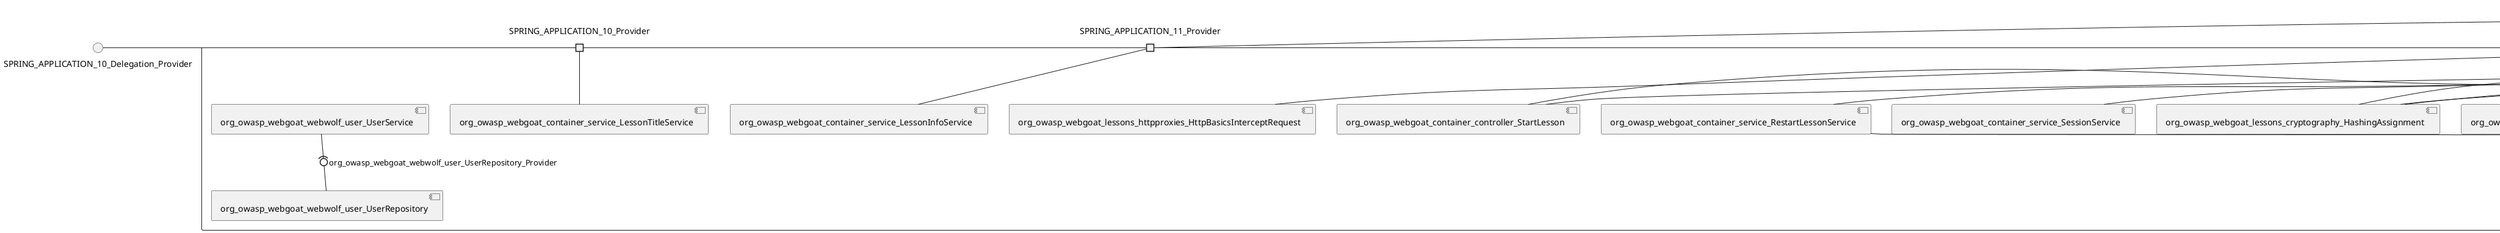 @startuml
skinparam fixCircleLabelOverlapping true
skinparam componentStyle uml2
() SPRING_APPLICATION_10_Delegation_Provider
() SPRING_APPLICATION_11_Delegation_Provider
() SPRING_APPLICATION_12_Delegation_Provider
() SPRING_APPLICATION_13_Delegation_Provider
() SPRING_APPLICATION_14_Delegation_Provider
() SPRING_APPLICATION_15_Delegation_Provider
() SPRING_APPLICATION_16_Delegation_Provider
() SPRING_APPLICATION_2_Delegation_Provider
() SPRING_APPLICATION_3_Delegation_Provider
() SPRING_APPLICATION_4_Delegation_Provider
() SPRING_APPLICATION_5_Delegation_Provider
() SPRING_APPLICATION_6_Delegation_Provider
() SPRING_APPLICATION_7_Delegation_Provider
() SPRING_APPLICATION_8_Delegation_Provider
() SPRING_APPLICATION_9_Delegation_Provider
() SPRING_APPLICATION_BypassRestrictions_FieldRestrictions_POST_Delegation_Provider
() SPRING_APPLICATION_BypassRestrictions_frontendValidation_POST_Delegation_Provider
() SPRING_APPLICATION_ChromeDevTools_dummy_POST_Delegation_Provider
() SPRING_APPLICATION_ChromeDevTools_network_POST_Delegation_Provider
() SPRING_APPLICATION_CrossSiteScriptingStored_stored_xss_POST_Delegation_Provider
() SPRING_APPLICATION_CrossSiteScriptingStored_stored_xss_follow_up_POST_Delegation_Provider
() SPRING_APPLICATION_CrossSiteScripting_attack1_POST_Delegation_Provider
() SPRING_APPLICATION_CrossSiteScripting_attack3_POST_Delegation_Provider
() SPRING_APPLICATION_CrossSiteScripting_attack4_POST_Delegation_Provider
() SPRING_APPLICATION_CrossSiteScripting_attack5a_GET_Delegation_Provider
() SPRING_APPLICATION_CrossSiteScripting_attack6a_POST_Delegation_Provider
() SPRING_APPLICATION_CrossSiteScripting_dom_follow_up_POST_Delegation_Provider
() SPRING_APPLICATION_CrossSiteScripting_phone_home_xss_POST_Delegation_Provider
() SPRING_APPLICATION_CrossSiteScripting_quiz_GET_POST_Delegation_Provider
() SPRING_APPLICATION_Delegation_Provider
() SPRING_APPLICATION_GET_10_Delegation_Provider
() SPRING_APPLICATION_GET_11_Delegation_Provider
() SPRING_APPLICATION_GET_2_Delegation_Provider
() SPRING_APPLICATION_GET_3_Delegation_Provider
() SPRING_APPLICATION_GET_4_Delegation_Provider
() SPRING_APPLICATION_GET_5_Delegation_Provider
() SPRING_APPLICATION_GET_6_Delegation_Provider
() SPRING_APPLICATION_GET_7_Delegation_Provider
() SPRING_APPLICATION_GET_8_Delegation_Provider
() SPRING_APPLICATION_GET_9_Delegation_Provider
() SPRING_APPLICATION_GET_Delegation_Provider
() SPRING_APPLICATION_HtmlTampering_task_POST_Delegation_Provider
() SPRING_APPLICATION_HttpBasics_attack1_POST_Delegation_Provider
() SPRING_APPLICATION_HttpBasics_attack2_POST_Delegation_Provider
() SPRING_APPLICATION_IDOR_diff_attributes_POST_Delegation_Provider
() SPRING_APPLICATION_IDOR_login_POST_Delegation_Provider
() SPRING_APPLICATION_IDOR_profile_alt_path_POST_Delegation_Provider
() SPRING_APPLICATION_InsecureDeserialization_task_POST_Delegation_Provider
() SPRING_APPLICATION_InsecureLogin_Delegation_Provider
() SPRING_APPLICATION_JWT_decode_POST_Delegation_Provider
() SPRING_APPLICATION_JWT_jku_Delegation_Provider
() SPRING_APPLICATION_JWT_kid_Delegation_Provider
() SPRING_APPLICATION_JWT_quiz_GET_POST_Delegation_Provider
() SPRING_APPLICATION_JWT_refresh_Delegation_Provider
() SPRING_APPLICATION_JWT_secret_POST_Delegation_Provider
() SPRING_APPLICATION_JWT_votings_Delegation_Provider
() SPRING_APPLICATION_LogSpoofing_log_bleeding_POST_Delegation_Provider
() SPRING_APPLICATION_LogSpoofing_log_spoofing_POST_Delegation_Provider
() SPRING_APPLICATION_POST_10_Delegation_Provider
() SPRING_APPLICATION_POST_11_Delegation_Provider
() SPRING_APPLICATION_POST_12_Delegation_Provider
() SPRING_APPLICATION_POST_13_Delegation_Provider
() SPRING_APPLICATION_POST_14_Delegation_Provider
() SPRING_APPLICATION_POST_15_Delegation_Provider
() SPRING_APPLICATION_POST_16_Delegation_Provider
() SPRING_APPLICATION_POST_17_Delegation_Provider
() SPRING_APPLICATION_POST_18_Delegation_Provider
() SPRING_APPLICATION_POST_2_Delegation_Provider
() SPRING_APPLICATION_POST_3_Delegation_Provider
() SPRING_APPLICATION_POST_4_Delegation_Provider
() SPRING_APPLICATION_POST_5_Delegation_Provider
() SPRING_APPLICATION_POST_6_Delegation_Provider
() SPRING_APPLICATION_POST_7_Delegation_Provider
() SPRING_APPLICATION_POST_8_Delegation_Provider
() SPRING_APPLICATION_POST_9_Delegation_Provider
() SPRING_APPLICATION_POST_Delegation_Provider
() SPRING_APPLICATION_PUT_Delegation_Provider
() SPRING_APPLICATION_PasswordReset_ForgotPassword_create_password_reset_link_POST_Delegation_Provider
() SPRING_APPLICATION_PasswordReset_SecurityQuestions_POST_Delegation_Provider
() SPRING_APPLICATION_PasswordReset_reset_Delegation_Provider
() SPRING_APPLICATION_PasswordReset_simple_mail_reset_POST_Delegation_Provider
() SPRING_APPLICATION_PathTraversal_profile_picture_GET_Delegation_Provider
() SPRING_APPLICATION_PathTraversal_profile_picture_fix_GET_Delegation_Provider
() SPRING_APPLICATION_PathTraversal_profile_upload_POST_Delegation_Provider
() SPRING_APPLICATION_PathTraversal_profile_upload_fix_POST_Delegation_Provider
() SPRING_APPLICATION_PathTraversal_profile_upload_remove_user_input_POST_Delegation_Provider
() SPRING_APPLICATION_PathTraversal_random_POST_Delegation_Provider
() SPRING_APPLICATION_PathTraversal_random_picture_GET_Delegation_Provider
() SPRING_APPLICATION_PathTraversal_zip_slip_Delegation_Provider
() SPRING_APPLICATION_SSRF_task1_POST_Delegation_Provider
() SPRING_APPLICATION_SSRF_task2_POST_Delegation_Provider
() SPRING_APPLICATION_SecurePasswords_assignment_POST_Delegation_Provider
() SPRING_APPLICATION_SqlInjectionAdvanced_attack6a_POST_Delegation_Provider
() SPRING_APPLICATION_SqlInjectionAdvanced_attack6b_POST_Delegation_Provider
() SPRING_APPLICATION_SqlInjectionAdvanced_challenge_Login_POST_Delegation_Provider
() SPRING_APPLICATION_SqlInjectionAdvanced_challenge_PUT_Delegation_Provider
() SPRING_APPLICATION_SqlInjectionAdvanced_quiz_GET_POST_Delegation_Provider
() SPRING_APPLICATION_SqlInjectionMitigations_attack10a_POST_Delegation_Provider
() SPRING_APPLICATION_SqlInjectionMitigations_attack10b_POST_Delegation_Provider
() SPRING_APPLICATION_SqlInjectionMitigations_attack12a_POST_Delegation_Provider
() SPRING_APPLICATION_SqlInjectionMitigations_servers_GET_Delegation_Provider
() SPRING_APPLICATION_SqlInjection_assignment5a_POST_Delegation_Provider
() SPRING_APPLICATION_SqlInjection_assignment5b_POST_Delegation_Provider
() SPRING_APPLICATION_SqlInjection_attack10_POST_Delegation_Provider
() SPRING_APPLICATION_SqlInjection_attack2_POST_Delegation_Provider
() SPRING_APPLICATION_SqlInjection_attack3_POST_Delegation_Provider
() SPRING_APPLICATION_SqlInjection_attack4_POST_Delegation_Provider
() SPRING_APPLICATION_SqlInjection_attack5_POST_Delegation_Provider
() SPRING_APPLICATION_SqlInjection_attack8_POST_Delegation_Provider
() SPRING_APPLICATION_SqlInjection_attack9_POST_Delegation_Provider
() SPRING_APPLICATION_SqlOnlyInputValidationOnKeywords_attack_POST_Delegation_Provider
() SPRING_APPLICATION_SqlOnlyInputValidation_attack_POST_Delegation_Provider
() SPRING_APPLICATION_VulnerableComponents_attack1_POST_Delegation_Provider
() SPRING_APPLICATION_WebWolf_GET_Delegation_Provider
() SPRING_APPLICATION_WebWolf_landing_Delegation_Provider
() SPRING_APPLICATION_WebWolf_mail_Delegation_Provider
() SPRING_APPLICATION_challenge_1_POST_Delegation_Provider
() SPRING_APPLICATION_challenge_5_POST_Delegation_Provider
() SPRING_APPLICATION_challenge_7_Delegation_Provider
() SPRING_APPLICATION_challenge_8_Delegation_Provider
() SPRING_APPLICATION_challenge_logo_Delegation_Provider
() SPRING_APPLICATION_cia_quiz_GET_POST_Delegation_Provider
() SPRING_APPLICATION_clientSideFiltering_attack1_POST_Delegation_Provider
() SPRING_APPLICATION_clientSideFiltering_challenge_store_coupons_GET_Delegation_Provider
() SPRING_APPLICATION_clientSideFiltering_getItForFree_POST_Delegation_Provider
() SPRING_APPLICATION_clientSideFiltering_salaries_GET_Delegation_Provider
() SPRING_APPLICATION_crypto_encoding_basic_auth_POST_Delegation_Provider
() SPRING_APPLICATION_crypto_encoding_xor_POST_Delegation_Provider
() SPRING_APPLICATION_crypto_hashing_POST_Delegation_Provider
() SPRING_APPLICATION_crypto_secure_defaults_POST_Delegation_Provider
() SPRING_APPLICATION_crypto_signing_verify_POST_Delegation_Provider
() SPRING_APPLICATION_csrf_feedback_message_POST_Delegation_Provider
() SPRING_APPLICATION_csrf_review_POST_Delegation_Provider
() SPRING_APPLICATION_files_GET_Delegation_Provider
() SPRING_APPLICATION_fileupload_POST_Delegation_Provider
() SPRING_APPLICATION_jwt_Delegation_Provider
() SPRING_APPLICATION_landing_Delegation_Provider
() SPRING_APPLICATION_lesson_template_Delegation_Provider
() SPRING_APPLICATION_login_oauth_mvc_GET_Delegation_Provider
() SPRING_APPLICATION_mail_DELETE_GET_POST_Delegation_Provider
() SPRING_APPLICATION_register_mvc_POST_Delegation_Provider
() SPRING_APPLICATION_registration_GET_Delegation_Provider
() SPRING_APPLICATION_requests_GET_Delegation_Provider
() SPRING_APPLICATION_scoreboard_data_GET_Delegation_Provider
() SPRING_APPLICATION_server_directory_GET_Delegation_Provider
() SPRING_APPLICATION_service_debug_labels_mvc_Delegation_Provider
() SPRING_APPLICATION_service_lessonoverview_mvc_Delegation_Provider
() SPRING_APPLICATION_xxe_comments_GET_Delegation_Provider
rectangle System {
[org_owasp_webgoat_container_HammerHead] [[webgoat-webgoat.repository#_LamJonx4Ee-vV9lWMe5GJQ]]
[org_owasp_webgoat_container_WebWolfRedirect] [[webgoat-webgoat.repository#_LamJonx4Ee-vV9lWMe5GJQ]]
[org_owasp_webgoat_container_controller_StartLesson] [[webgoat-webgoat.repository#_LamJonx4Ee-vV9lWMe5GJQ]]
[org_owasp_webgoat_container_controller_Welcome] [[webgoat-webgoat.repository#_LamJonx4Ee-vV9lWMe5GJQ]]
[org_owasp_webgoat_container_i18n_PluginMessages_Provider] [[webgoat-webgoat.repository#_LamJonx4Ee-vV9lWMe5GJQ]]
[org_owasp_webgoat_container_report_ReportCardController] [[webgoat-webgoat.repository#_LamJonx4Ee-vV9lWMe5GJQ]]
[org_owasp_webgoat_container_service_EnvironmentService] [[webgoat-webgoat.repository#_LamJonx4Ee-vV9lWMe5GJQ]]
[org_owasp_webgoat_container_service_HintService] [[webgoat-webgoat.repository#_LamJonx4Ee-vV9lWMe5GJQ]]
[org_owasp_webgoat_container_service_LabelDebugService] [[webgoat-webgoat.repository#_LamJonx4Ee-vV9lWMe5GJQ]]
[org_owasp_webgoat_container_service_LabelService] [[webgoat-webgoat.repository#_LamJonx4Ee-vV9lWMe5GJQ]]
[org_owasp_webgoat_container_service_LessonInfoService] [[webgoat-webgoat.repository#_LamJonx4Ee-vV9lWMe5GJQ]]
[org_owasp_webgoat_container_service_LessonMenuService] [[webgoat-webgoat.repository#_LamJonx4Ee-vV9lWMe5GJQ]]
[org_owasp_webgoat_container_service_LessonProgressService] [[webgoat-webgoat.repository#_LamJonx4Ee-vV9lWMe5GJQ]]
[org_owasp_webgoat_container_service_LessonTitleService] [[webgoat-webgoat.repository#_LamJonx4Ee-vV9lWMe5GJQ]]
[org_owasp_webgoat_container_service_RestartLessonService] [[webgoat-webgoat.repository#_LamJonx4Ee-vV9lWMe5GJQ]]
[org_owasp_webgoat_container_service_SessionService] [[webgoat-webgoat.repository#_LamJonx4Ee-vV9lWMe5GJQ]]
[org_owasp_webgoat_container_session_UserSessionData_Provider] [[webgoat-webgoat.repository#_LamJonx4Ee-vV9lWMe5GJQ]]
[org_owasp_webgoat_container_session_WebSession_Provider] [[webgoat-webgoat.repository#_LamJonx4Ee-vV9lWMe5GJQ]]
[org_owasp_webgoat_container_users_RegistrationController] [[webgoat-webgoat.repository#_LamJonx4Ee-vV9lWMe5GJQ]]
[org_owasp_webgoat_container_users_Scoreboard] [[webgoat-webgoat.repository#_LamJonx4Ee-vV9lWMe5GJQ]]
[org_owasp_webgoat_container_users_UserProgressRepository] [[webgoat-webgoat.repository#_LamJonx4Ee-vV9lWMe5GJQ]]
[org_owasp_webgoat_container_users_UserRepository] [[webgoat-webgoat.repository#_LamJonx4Ee-vV9lWMe5GJQ]]
[org_owasp_webgoat_container_users_UserService] [[webgoat-webgoat.repository#_LamJonx4Ee-vV9lWMe5GJQ]]
[org_owasp_webgoat_lessons_authbypass_VerifyAccount] [[webgoat-webgoat.repository#_LamJonx4Ee-vV9lWMe5GJQ]]
[org_owasp_webgoat_lessons_bypassrestrictions_BypassRestrictionsFieldRestrictions] [[webgoat-webgoat.repository#_LamJonx4Ee-vV9lWMe5GJQ]]
[org_owasp_webgoat_lessons_bypassrestrictions_BypassRestrictionsFrontendValidation] [[webgoat-webgoat.repository#_LamJonx4Ee-vV9lWMe5GJQ]]
[org_owasp_webgoat_lessons_challenges_FlagController] [[webgoat-webgoat.repository#_LamJonx4Ee-vV9lWMe5GJQ]]
[org_owasp_webgoat_lessons_challenges_challenge1_Assignment1] [[webgoat-webgoat.repository#_LamJonx4Ee-vV9lWMe5GJQ]]
[org_owasp_webgoat_lessons_challenges_challenge1_ImageServlet] [[webgoat-webgoat.repository#_LamJonx4Ee-vV9lWMe5GJQ]]
[org_owasp_webgoat_lessons_challenges_challenge5_Assignment5] [[webgoat-webgoat.repository#_LamJonx4Ee-vV9lWMe5GJQ]]
[org_owasp_webgoat_lessons_challenges_challenge7_Assignment7] [[webgoat-webgoat.repository#_LamJonx4Ee-vV9lWMe5GJQ]]
[org_owasp_webgoat_lessons_challenges_challenge8_Assignment8] [[webgoat-webgoat.repository#_LamJonx4Ee-vV9lWMe5GJQ]]
[org_owasp_webgoat_lessons_chromedevtools_NetworkDummy] [[webgoat-webgoat.repository#_LamJonx4Ee-vV9lWMe5GJQ]]
[org_owasp_webgoat_lessons_chromedevtools_NetworkLesson] [[webgoat-webgoat.repository#_LamJonx4Ee-vV9lWMe5GJQ]]
[org_owasp_webgoat_lessons_cia_CIAQuiz] [[webgoat-webgoat.repository#_LamJonx4Ee-vV9lWMe5GJQ]]
[org_owasp_webgoat_lessons_clientsidefiltering_ClientSideFilteringAssignment] [[webgoat-webgoat.repository#_LamJonx4Ee-vV9lWMe5GJQ]]
[org_owasp_webgoat_lessons_clientsidefiltering_ClientSideFilteringFreeAssignment] [[webgoat-webgoat.repository#_LamJonx4Ee-vV9lWMe5GJQ]]
[org_owasp_webgoat_lessons_clientsidefiltering_Salaries] [[webgoat-webgoat.repository#_LamJonx4Ee-vV9lWMe5GJQ]]
[org_owasp_webgoat_lessons_clientsidefiltering_ShopEndpoint] [[webgoat-webgoat.repository#_LamJonx4Ee-vV9lWMe5GJQ]]
[org_owasp_webgoat_lessons_cryptography_EncodingAssignment] [[webgoat-webgoat.repository#_LamJonx4Ee-vV9lWMe5GJQ]]
[org_owasp_webgoat_lessons_cryptography_HashingAssignment] [[webgoat-webgoat.repository#_LamJonx4Ee-vV9lWMe5GJQ]]
[org_owasp_webgoat_lessons_cryptography_SecureDefaultsAssignment] [[webgoat-webgoat.repository#_LamJonx4Ee-vV9lWMe5GJQ]]
[org_owasp_webgoat_lessons_cryptography_SigningAssignment] [[webgoat-webgoat.repository#_LamJonx4Ee-vV9lWMe5GJQ]]
[org_owasp_webgoat_lessons_cryptography_XOREncodingAssignment] [[webgoat-webgoat.repository#_LamJonx4Ee-vV9lWMe5GJQ]]
[org_owasp_webgoat_lessons_csrf_CSRFConfirmFlag1] [[webgoat-webgoat.repository#_LamJonx4Ee-vV9lWMe5GJQ]]
[org_owasp_webgoat_lessons_csrf_CSRFFeedback] [[webgoat-webgoat.repository#_LamJonx4Ee-vV9lWMe5GJQ]]
[org_owasp_webgoat_lessons_csrf_CSRFGetFlag] [[webgoat-webgoat.repository#_LamJonx4Ee-vV9lWMe5GJQ]]
[org_owasp_webgoat_lessons_csrf_CSRFLogin] [[webgoat-webgoat.repository#_LamJonx4Ee-vV9lWMe5GJQ]]
[org_owasp_webgoat_lessons_csrf_ForgedReviews] [[webgoat-webgoat.repository#_LamJonx4Ee-vV9lWMe5GJQ]]
[org_owasp_webgoat_lessons_csrf_ObjectMapper_Provider] [[webgoat-webgoat.repository#_LamJonx4Ee-vV9lWMe5GJQ]]
[org_owasp_webgoat_lessons_deserialization_InsecureDeserializationTask] [[webgoat-webgoat.repository#_LamJonx4Ee-vV9lWMe5GJQ]]
[org_owasp_webgoat_lessons_hijacksession_HijackSessionAssignment] [[webgoat-webgoat.repository#_LamJonx4Ee-vV9lWMe5GJQ]]
[org_owasp_webgoat_lessons_hijacksession_cas_HijackSessionAuthenticationProvider] [[webgoat-webgoat.repository#_LamJonx4Ee-vV9lWMe5GJQ]]
[org_owasp_webgoat_lessons_htmltampering_HtmlTamperingTask] [[webgoat-webgoat.repository#_LamJonx4Ee-vV9lWMe5GJQ]]
[org_owasp_webgoat_lessons_httpbasics_HttpBasicsLesson] [[webgoat-webgoat.repository#_LamJonx4Ee-vV9lWMe5GJQ]]
[org_owasp_webgoat_lessons_httpbasics_HttpBasicsQuiz] [[webgoat-webgoat.repository#_LamJonx4Ee-vV9lWMe5GJQ]]
[org_owasp_webgoat_lessons_httpproxies_HttpBasicsInterceptRequest] [[webgoat-webgoat.repository#_LamJonx4Ee-vV9lWMe5GJQ]]
[org_owasp_webgoat_lessons_idor_IDORDiffAttributes] [[webgoat-webgoat.repository#_LamJonx4Ee-vV9lWMe5GJQ]]
[org_owasp_webgoat_lessons_idor_IDOREditOtherProfile] [[webgoat-webgoat.repository#_LamJonx4Ee-vV9lWMe5GJQ]]
[org_owasp_webgoat_lessons_idor_IDORLogin] [[webgoat-webgoat.repository#_LamJonx4Ee-vV9lWMe5GJQ]]
[org_owasp_webgoat_lessons_idor_IDORViewOtherProfile] [[webgoat-webgoat.repository#_LamJonx4Ee-vV9lWMe5GJQ]]
[org_owasp_webgoat_lessons_idor_IDORViewOwnProfile] [[webgoat-webgoat.repository#_LamJonx4Ee-vV9lWMe5GJQ]]
[org_owasp_webgoat_lessons_idor_IDORViewOwnProfileAltUrl] [[webgoat-webgoat.repository#_LamJonx4Ee-vV9lWMe5GJQ]]
[org_owasp_webgoat_lessons_insecurelogin_InsecureLoginTask] [[webgoat-webgoat.repository#_LamJonx4Ee-vV9lWMe5GJQ]]
[org_owasp_webgoat_lessons_jwt_JWTDecodeEndpoint] [[webgoat-webgoat.repository#_LamJonx4Ee-vV9lWMe5GJQ]]
[org_owasp_webgoat_lessons_jwt_JWTQuiz] [[webgoat-webgoat.repository#_LamJonx4Ee-vV9lWMe5GJQ]]
[org_owasp_webgoat_lessons_jwt_JWTRefreshEndpoint] [[webgoat-webgoat.repository#_LamJonx4Ee-vV9lWMe5GJQ]]
[org_owasp_webgoat_lessons_jwt_JWTSecretKeyEndpoint] [[webgoat-webgoat.repository#_LamJonx4Ee-vV9lWMe5GJQ]]
[org_owasp_webgoat_lessons_jwt_JWTVotesEndpoint] [[webgoat-webgoat.repository#_LamJonx4Ee-vV9lWMe5GJQ]]
[org_owasp_webgoat_lessons_jwt_claimmisuse_JWTHeaderJKUEndpoint] [[webgoat-webgoat.repository#_LamJonx4Ee-vV9lWMe5GJQ]]
[org_owasp_webgoat_lessons_jwt_claimmisuse_JWTHeaderKIDEndpoint] [[webgoat-webgoat.repository#_LamJonx4Ee-vV9lWMe5GJQ]]
[org_owasp_webgoat_lessons_lessontemplate_SampleAttack] [[webgoat-webgoat.repository#_LamJonx4Ee-vV9lWMe5GJQ]]
[org_owasp_webgoat_lessons_logging_LogBleedingTask] [[webgoat-webgoat.repository#_LamJonx4Ee-vV9lWMe5GJQ]]
[org_owasp_webgoat_lessons_logging_LogSpoofingTask] [[webgoat-webgoat.repository#_LamJonx4Ee-vV9lWMe5GJQ]]
[org_owasp_webgoat_lessons_missingac_MissingFunctionACHiddenMenus] [[webgoat-webgoat.repository#_LamJonx4Ee-vV9lWMe5GJQ]]
[org_owasp_webgoat_lessons_missingac_MissingFunctionACUsers] [[webgoat-webgoat.repository#_LamJonx4Ee-vV9lWMe5GJQ]]
[org_owasp_webgoat_lessons_missingac_MissingFunctionACYourHash] [[webgoat-webgoat.repository#_LamJonx4Ee-vV9lWMe5GJQ]]
[org_owasp_webgoat_lessons_missingac_MissingFunctionACYourHashAdmin] [[webgoat-webgoat.repository#_LamJonx4Ee-vV9lWMe5GJQ]]
[org_owasp_webgoat_lessons_passwordreset_QuestionsAssignment] [[webgoat-webgoat.repository#_LamJonx4Ee-vV9lWMe5GJQ]]
[org_owasp_webgoat_lessons_passwordreset_ResetLinkAssignment] [[webgoat-webgoat.repository#_LamJonx4Ee-vV9lWMe5GJQ]]
[org_owasp_webgoat_lessons_passwordreset_ResetLinkAssignmentForgotPassword] [[webgoat-webgoat.repository#_LamJonx4Ee-vV9lWMe5GJQ]]
[org_owasp_webgoat_lessons_passwordreset_SecurityQuestionAssignment] [[webgoat-webgoat.repository#_LamJonx4Ee-vV9lWMe5GJQ]]
[org_owasp_webgoat_lessons_passwordreset_SimpleMailAssignment] [[webgoat-webgoat.repository#_LamJonx4Ee-vV9lWMe5GJQ]]
[org_owasp_webgoat_lessons_passwordreset_TriedQuestions] [[webgoat-webgoat.repository#_LamJonx4Ee-vV9lWMe5GJQ]]
[org_owasp_webgoat_lessons_pathtraversal_ProfileUpload] [[webgoat-webgoat.repository#_LamJonx4Ee-vV9lWMe5GJQ]]
[org_owasp_webgoat_lessons_pathtraversal_ProfileUploadFix] [[webgoat-webgoat.repository#_LamJonx4Ee-vV9lWMe5GJQ]]
[org_owasp_webgoat_lessons_pathtraversal_ProfileUploadRemoveUserInput] [[webgoat-webgoat.repository#_LamJonx4Ee-vV9lWMe5GJQ]]
[org_owasp_webgoat_lessons_pathtraversal_ProfileUploadRetrieval] [[webgoat-webgoat.repository#_LamJonx4Ee-vV9lWMe5GJQ]]
[org_owasp_webgoat_lessons_pathtraversal_ProfileZipSlip] [[webgoat-webgoat.repository#_LamJonx4Ee-vV9lWMe5GJQ]]
[org_owasp_webgoat_lessons_securepasswords_SecurePasswordsAssignment] [[webgoat-webgoat.repository#_LamJonx4Ee-vV9lWMe5GJQ]]
[org_owasp_webgoat_lessons_spoofcookie_SpoofCookieAssignment] [[webgoat-webgoat.repository#_LamJonx4Ee-vV9lWMe5GJQ]]
[org_owasp_webgoat_lessons_sqlinjection_advanced_SqlInjectionChallenge] [[webgoat-webgoat.repository#_LamJonx4Ee-vV9lWMe5GJQ]]
[org_owasp_webgoat_lessons_sqlinjection_advanced_SqlInjectionChallengeLogin] [[webgoat-webgoat.repository#_LamJonx4Ee-vV9lWMe5GJQ]]
[org_owasp_webgoat_lessons_sqlinjection_advanced_SqlInjectionLesson6a] [[webgoat-webgoat.repository#_LamJonx4Ee-vV9lWMe5GJQ]]
[org_owasp_webgoat_lessons_sqlinjection_advanced_SqlInjectionLesson6b] [[webgoat-webgoat.repository#_LamJonx4Ee-vV9lWMe5GJQ]]
[org_owasp_webgoat_lessons_sqlinjection_advanced_SqlInjectionQuiz] [[webgoat-webgoat.repository#_LamJonx4Ee-vV9lWMe5GJQ]]
[org_owasp_webgoat_lessons_sqlinjection_introduction_SqlInjectionLesson10] [[webgoat-webgoat.repository#_LamJonx4Ee-vV9lWMe5GJQ]]
[org_owasp_webgoat_lessons_sqlinjection_introduction_SqlInjectionLesson2] [[webgoat-webgoat.repository#_LamJonx4Ee-vV9lWMe5GJQ]]
[org_owasp_webgoat_lessons_sqlinjection_introduction_SqlInjectionLesson3] [[webgoat-webgoat.repository#_LamJonx4Ee-vV9lWMe5GJQ]]
[org_owasp_webgoat_lessons_sqlinjection_introduction_SqlInjectionLesson4] [[webgoat-webgoat.repository#_LamJonx4Ee-vV9lWMe5GJQ]]
[org_owasp_webgoat_lessons_sqlinjection_introduction_SqlInjectionLesson5] [[webgoat-webgoat.repository#_LamJonx4Ee-vV9lWMe5GJQ]]
[org_owasp_webgoat_lessons_sqlinjection_introduction_SqlInjectionLesson5a] [[webgoat-webgoat.repository#_LamJonx4Ee-vV9lWMe5GJQ]]
[org_owasp_webgoat_lessons_sqlinjection_introduction_SqlInjectionLesson5b] [[webgoat-webgoat.repository#_LamJonx4Ee-vV9lWMe5GJQ]]
[org_owasp_webgoat_lessons_sqlinjection_introduction_SqlInjectionLesson8] [[webgoat-webgoat.repository#_LamJonx4Ee-vV9lWMe5GJQ]]
[org_owasp_webgoat_lessons_sqlinjection_introduction_SqlInjectionLesson9] [[webgoat-webgoat.repository#_LamJonx4Ee-vV9lWMe5GJQ]]
[org_owasp_webgoat_lessons_sqlinjection_mitigation_Servers] [[webgoat-webgoat.repository#_LamJonx4Ee-vV9lWMe5GJQ]]
[org_owasp_webgoat_lessons_sqlinjection_mitigation_SqlInjectionLesson10a] [[webgoat-webgoat.repository#_LamJonx4Ee-vV9lWMe5GJQ]]
[org_owasp_webgoat_lessons_sqlinjection_mitigation_SqlInjectionLesson10b] [[webgoat-webgoat.repository#_LamJonx4Ee-vV9lWMe5GJQ]]
[org_owasp_webgoat_lessons_sqlinjection_mitigation_SqlInjectionLesson13] [[webgoat-webgoat.repository#_LamJonx4Ee-vV9lWMe5GJQ]]
[org_owasp_webgoat_lessons_sqlinjection_mitigation_SqlOnlyInputValidation] [[webgoat-webgoat.repository#_LamJonx4Ee-vV9lWMe5GJQ]]
[org_owasp_webgoat_lessons_sqlinjection_mitigation_SqlOnlyInputValidationOnKeywords] [[webgoat-webgoat.repository#_LamJonx4Ee-vV9lWMe5GJQ]]
[org_owasp_webgoat_lessons_ssrf_SSRFTask1] [[webgoat-webgoat.repository#_LamJonx4Ee-vV9lWMe5GJQ]]
[org_owasp_webgoat_lessons_ssrf_SSRFTask2] [[webgoat-webgoat.repository#_LamJonx4Ee-vV9lWMe5GJQ]]
[org_owasp_webgoat_lessons_vulnerablecomponents_VulnerableComponentsLesson] [[webgoat-webgoat.repository#_LamJonx4Ee-vV9lWMe5GJQ]]
[org_owasp_webgoat_lessons_webwolfintroduction_LandingAssignment] [[webgoat-webgoat.repository#_LamJonx4Ee-vV9lWMe5GJQ]]
[org_owasp_webgoat_lessons_webwolfintroduction_MailAssignment] [[webgoat-webgoat.repository#_LamJonx4Ee-vV9lWMe5GJQ]]
[org_owasp_webgoat_lessons_xss_CrossSiteScriptingLesson1] [[webgoat-webgoat.repository#_LamJonx4Ee-vV9lWMe5GJQ]]
[org_owasp_webgoat_lessons_xss_CrossSiteScriptingLesson3] [[webgoat-webgoat.repository#_LamJonx4Ee-vV9lWMe5GJQ]]
[org_owasp_webgoat_lessons_xss_CrossSiteScriptingLesson4] [[webgoat-webgoat.repository#_LamJonx4Ee-vV9lWMe5GJQ]]
[org_owasp_webgoat_lessons_xss_CrossSiteScriptingLesson5a] [[webgoat-webgoat.repository#_LamJonx4Ee-vV9lWMe5GJQ]]
[org_owasp_webgoat_lessons_xss_CrossSiteScriptingLesson6a] [[webgoat-webgoat.repository#_LamJonx4Ee-vV9lWMe5GJQ]]
[org_owasp_webgoat_lessons_xss_CrossSiteScriptingQuiz] [[webgoat-webgoat.repository#_LamJonx4Ee-vV9lWMe5GJQ]]
[org_owasp_webgoat_lessons_xss_DOMCrossSiteScripting] [[webgoat-webgoat.repository#_LamJonx4Ee-vV9lWMe5GJQ]]
[org_owasp_webgoat_lessons_xss_DOMCrossSiteScriptingVerifier] [[webgoat-webgoat.repository#_LamJonx4Ee-vV9lWMe5GJQ]]
[org_owasp_webgoat_lessons_xss_stored_StoredCrossSiteScriptingVerifier] [[webgoat-webgoat.repository#_LamJonx4Ee-vV9lWMe5GJQ]]
[org_owasp_webgoat_lessons_xss_stored_StoredXssComments] [[webgoat-webgoat.repository#_LamJonx4Ee-vV9lWMe5GJQ]]
[org_owasp_webgoat_lessons_xxe_BlindSendFileAssignment] [[webgoat-webgoat.repository#_LamJonx4Ee-vV9lWMe5GJQ]]
[org_owasp_webgoat_lessons_xxe_CommentsCache] [[webgoat-webgoat.repository#_LamJonx4Ee-vV9lWMe5GJQ]]
[org_owasp_webgoat_lessons_xxe_CommentsEndpoint] [[webgoat-webgoat.repository#_LamJonx4Ee-vV9lWMe5GJQ]]
[org_owasp_webgoat_lessons_xxe_ContentTypeAssignment] [[webgoat-webgoat.repository#_LamJonx4Ee-vV9lWMe5GJQ]]
[org_owasp_webgoat_lessons_xxe_SimpleXXE] [[webgoat-webgoat.repository#_LamJonx4Ee-vV9lWMe5GJQ]]
[org_owasp_webgoat_webwolf_FileServer] [[webgoat-webgoat.repository#_LamJonx4Ee-vV9lWMe5GJQ]]
[org_owasp_webgoat_webwolf_jwt_JWTController] [[webgoat-webgoat.repository#_LamJonx4Ee-vV9lWMe5GJQ]]
[org_owasp_webgoat_webwolf_mailbox_MailboxController] [[webgoat-webgoat.repository#_LamJonx4Ee-vV9lWMe5GJQ]]
[org_owasp_webgoat_webwolf_mailbox_MailboxRepository] [[webgoat-webgoat.repository#_LamJonx4Ee-vV9lWMe5GJQ]]
[org_owasp_webgoat_webwolf_requests_LandingPage] [[webgoat-webgoat.repository#_LamJonx4Ee-vV9lWMe5GJQ]]
[org_owasp_webgoat_webwolf_requests_Requests] [[webgoat-webgoat.repository#_LamJonx4Ee-vV9lWMe5GJQ]]
[org_owasp_webgoat_webwolf_user_UserRepository] [[webgoat-webgoat.repository#_LamJonx4Ee-vV9lWMe5GJQ]]
[org_owasp_webgoat_webwolf_user_UserService] [[webgoat-webgoat.repository#_LamJonx4Ee-vV9lWMe5GJQ]]
port SPRING_APPLICATION_10_Provider
SPRING_APPLICATION_10_Delegation_Provider - SPRING_APPLICATION_10_Provider
SPRING_APPLICATION_10_Provider - [org_owasp_webgoat_container_service_LessonTitleService]
port SPRING_APPLICATION_11_Provider
SPRING_APPLICATION_11_Delegation_Provider - SPRING_APPLICATION_11_Provider
SPRING_APPLICATION_11_Provider - [org_owasp_webgoat_container_service_LessonInfoService]
port SPRING_APPLICATION_12_Provider
SPRING_APPLICATION_12_Delegation_Provider - SPRING_APPLICATION_12_Provider
SPRING_APPLICATION_12_Provider - [org_owasp_webgoat_container_controller_StartLesson]
port SPRING_APPLICATION_13_Provider
SPRING_APPLICATION_13_Delegation_Provider - SPRING_APPLICATION_13_Provider
SPRING_APPLICATION_13_Provider - [org_owasp_webgoat_lessons_httpproxies_HttpBasicsInterceptRequest]
port SPRING_APPLICATION_14_Provider
SPRING_APPLICATION_14_Delegation_Provider - SPRING_APPLICATION_14_Provider
SPRING_APPLICATION_14_Provider - [org_owasp_webgoat_webwolf_FileServer]
port SPRING_APPLICATION_15_Provider
SPRING_APPLICATION_15_Delegation_Provider - SPRING_APPLICATION_15_Provider
SPRING_APPLICATION_15_Provider - [org_owasp_webgoat_lessons_cryptography_HashingAssignment]
port SPRING_APPLICATION_16_Provider
SPRING_APPLICATION_16_Delegation_Provider - SPRING_APPLICATION_16_Provider
SPRING_APPLICATION_16_Provider - [org_owasp_webgoat_container_service_RestartLessonService]
port SPRING_APPLICATION_2_Provider
SPRING_APPLICATION_2_Delegation_Provider - SPRING_APPLICATION_2_Provider
SPRING_APPLICATION_2_Provider - [org_owasp_webgoat_container_controller_StartLesson]
port SPRING_APPLICATION_3_Provider
SPRING_APPLICATION_3_Delegation_Provider - SPRING_APPLICATION_3_Provider
SPRING_APPLICATION_3_Provider - [org_owasp_webgoat_container_service_SessionService]
port SPRING_APPLICATION_4_Provider
SPRING_APPLICATION_4_Delegation_Provider - SPRING_APPLICATION_4_Provider
SPRING_APPLICATION_4_Provider - [org_owasp_webgoat_lessons_cryptography_HashingAssignment]
port SPRING_APPLICATION_5_Provider
SPRING_APPLICATION_5_Delegation_Provider - SPRING_APPLICATION_5_Provider
SPRING_APPLICATION_5_Provider - [org_owasp_webgoat_lessons_jwt_JWTSecretKeyEndpoint]
port SPRING_APPLICATION_6_Provider
SPRING_APPLICATION_6_Delegation_Provider - SPRING_APPLICATION_6_Provider
SPRING_APPLICATION_6_Provider - [org_owasp_webgoat_lessons_cryptography_SigningAssignment]
port SPRING_APPLICATION_7_Provider
SPRING_APPLICATION_7_Delegation_Provider - SPRING_APPLICATION_7_Provider
SPRING_APPLICATION_7_Provider - [org_owasp_webgoat_lessons_xxe_SimpleXXE]
port SPRING_APPLICATION_8_Provider
SPRING_APPLICATION_8_Delegation_Provider - SPRING_APPLICATION_8_Provider
SPRING_APPLICATION_8_Provider - [org_owasp_webgoat_container_service_LabelDebugService]
port SPRING_APPLICATION_9_Provider
SPRING_APPLICATION_9_Delegation_Provider - SPRING_APPLICATION_9_Provider
SPRING_APPLICATION_9_Provider - [org_owasp_webgoat_container_service_LessonMenuService]
port SPRING_APPLICATION_BypassRestrictions_FieldRestrictions_POST_Provider
SPRING_APPLICATION_BypassRestrictions_FieldRestrictions_POST_Delegation_Provider - SPRING_APPLICATION_BypassRestrictions_FieldRestrictions_POST_Provider
SPRING_APPLICATION_BypassRestrictions_FieldRestrictions_POST_Provider - [org_owasp_webgoat_lessons_bypassrestrictions_BypassRestrictionsFieldRestrictions]
port SPRING_APPLICATION_BypassRestrictions_frontendValidation_POST_Provider
SPRING_APPLICATION_BypassRestrictions_frontendValidation_POST_Delegation_Provider - SPRING_APPLICATION_BypassRestrictions_frontendValidation_POST_Provider
SPRING_APPLICATION_BypassRestrictions_frontendValidation_POST_Provider - [org_owasp_webgoat_lessons_bypassrestrictions_BypassRestrictionsFrontendValidation]
port SPRING_APPLICATION_ChromeDevTools_dummy_POST_Provider
SPRING_APPLICATION_ChromeDevTools_dummy_POST_Delegation_Provider - SPRING_APPLICATION_ChromeDevTools_dummy_POST_Provider
SPRING_APPLICATION_ChromeDevTools_dummy_POST_Provider - [org_owasp_webgoat_lessons_chromedevtools_NetworkDummy]
port SPRING_APPLICATION_ChromeDevTools_network_POST_Provider
SPRING_APPLICATION_ChromeDevTools_network_POST_Delegation_Provider - SPRING_APPLICATION_ChromeDevTools_network_POST_Provider
SPRING_APPLICATION_ChromeDevTools_network_POST_Provider - [org_owasp_webgoat_lessons_chromedevtools_NetworkLesson]
port SPRING_APPLICATION_CrossSiteScriptingStored_stored_xss_POST_Provider
SPRING_APPLICATION_CrossSiteScriptingStored_stored_xss_POST_Delegation_Provider - SPRING_APPLICATION_CrossSiteScriptingStored_stored_xss_POST_Provider
SPRING_APPLICATION_CrossSiteScriptingStored_stored_xss_POST_Provider - [org_owasp_webgoat_lessons_xss_stored_StoredXssComments]
port SPRING_APPLICATION_CrossSiteScriptingStored_stored_xss_follow_up_POST_Provider
SPRING_APPLICATION_CrossSiteScriptingStored_stored_xss_follow_up_POST_Delegation_Provider - SPRING_APPLICATION_CrossSiteScriptingStored_stored_xss_follow_up_POST_Provider
SPRING_APPLICATION_CrossSiteScriptingStored_stored_xss_follow_up_POST_Provider - [org_owasp_webgoat_lessons_xss_stored_StoredCrossSiteScriptingVerifier]
port SPRING_APPLICATION_CrossSiteScripting_attack1_POST_Provider
SPRING_APPLICATION_CrossSiteScripting_attack1_POST_Delegation_Provider - SPRING_APPLICATION_CrossSiteScripting_attack1_POST_Provider
SPRING_APPLICATION_CrossSiteScripting_attack1_POST_Provider - [org_owasp_webgoat_lessons_xss_CrossSiteScriptingLesson1]
port SPRING_APPLICATION_CrossSiteScripting_attack3_POST_Provider
SPRING_APPLICATION_CrossSiteScripting_attack3_POST_Delegation_Provider - SPRING_APPLICATION_CrossSiteScripting_attack3_POST_Provider
SPRING_APPLICATION_CrossSiteScripting_attack3_POST_Provider - [org_owasp_webgoat_lessons_xss_CrossSiteScriptingLesson3]
port SPRING_APPLICATION_CrossSiteScripting_attack4_POST_Provider
SPRING_APPLICATION_CrossSiteScripting_attack4_POST_Delegation_Provider - SPRING_APPLICATION_CrossSiteScripting_attack4_POST_Provider
SPRING_APPLICATION_CrossSiteScripting_attack4_POST_Provider - [org_owasp_webgoat_lessons_xss_CrossSiteScriptingLesson4]
port SPRING_APPLICATION_CrossSiteScripting_attack5a_GET_Provider
SPRING_APPLICATION_CrossSiteScripting_attack5a_GET_Delegation_Provider - SPRING_APPLICATION_CrossSiteScripting_attack5a_GET_Provider
SPRING_APPLICATION_CrossSiteScripting_attack5a_GET_Provider - [org_owasp_webgoat_lessons_xss_CrossSiteScriptingLesson5a]
port SPRING_APPLICATION_CrossSiteScripting_attack6a_POST_Provider
SPRING_APPLICATION_CrossSiteScripting_attack6a_POST_Delegation_Provider - SPRING_APPLICATION_CrossSiteScripting_attack6a_POST_Provider
SPRING_APPLICATION_CrossSiteScripting_attack6a_POST_Provider - [org_owasp_webgoat_lessons_xss_CrossSiteScriptingLesson6a]
port SPRING_APPLICATION_CrossSiteScripting_dom_follow_up_POST_Provider
SPRING_APPLICATION_CrossSiteScripting_dom_follow_up_POST_Delegation_Provider - SPRING_APPLICATION_CrossSiteScripting_dom_follow_up_POST_Provider
SPRING_APPLICATION_CrossSiteScripting_dom_follow_up_POST_Provider - [org_owasp_webgoat_lessons_xss_DOMCrossSiteScriptingVerifier]
port SPRING_APPLICATION_CrossSiteScripting_phone_home_xss_POST_Provider
SPRING_APPLICATION_CrossSiteScripting_phone_home_xss_POST_Delegation_Provider - SPRING_APPLICATION_CrossSiteScripting_phone_home_xss_POST_Provider
SPRING_APPLICATION_CrossSiteScripting_phone_home_xss_POST_Provider - [org_owasp_webgoat_lessons_xss_DOMCrossSiteScripting]
port SPRING_APPLICATION_CrossSiteScripting_quiz_GET_POST_Provider
SPRING_APPLICATION_CrossSiteScripting_quiz_GET_POST_Delegation_Provider - SPRING_APPLICATION_CrossSiteScripting_quiz_GET_POST_Provider
SPRING_APPLICATION_CrossSiteScripting_quiz_GET_POST_Provider - [org_owasp_webgoat_lessons_xss_CrossSiteScriptingQuiz]
port SPRING_APPLICATION_Provider
SPRING_APPLICATION_Delegation_Provider - SPRING_APPLICATION_Provider
SPRING_APPLICATION_Provider - [org_owasp_webgoat_container_HammerHead]
port SPRING_APPLICATION_GET_10_Provider
SPRING_APPLICATION_GET_10_Delegation_Provider - SPRING_APPLICATION_GET_10_Provider
SPRING_APPLICATION_GET_10_Provider - [org_owasp_webgoat_lessons_xss_stored_StoredXssComments]
port SPRING_APPLICATION_GET_11_Provider
SPRING_APPLICATION_GET_11_Delegation_Provider - SPRING_APPLICATION_GET_11_Provider
SPRING_APPLICATION_GET_11_Provider - [org_owasp_webgoat_lessons_idor_IDORViewOtherProfile]
port SPRING_APPLICATION_GET_2_Provider
SPRING_APPLICATION_GET_2_Delegation_Provider - SPRING_APPLICATION_GET_2_Provider
SPRING_APPLICATION_GET_2_Provider - [org_owasp_webgoat_lessons_idor_IDORViewOwnProfile]
port SPRING_APPLICATION_GET_3_Provider
SPRING_APPLICATION_GET_3_Delegation_Provider - SPRING_APPLICATION_GET_3_Provider
SPRING_APPLICATION_GET_3_Provider - [org_owasp_webgoat_lessons_missingac_MissingFunctionACUsers]
port SPRING_APPLICATION_GET_4_Provider
SPRING_APPLICATION_GET_4_Delegation_Provider - SPRING_APPLICATION_GET_4_Provider
SPRING_APPLICATION_GET_4_Provider - [org_owasp_webgoat_container_report_ReportCardController]
port SPRING_APPLICATION_GET_5_Provider
SPRING_APPLICATION_GET_5_Delegation_Provider - SPRING_APPLICATION_GET_5_Provider
SPRING_APPLICATION_GET_5_Provider - [org_owasp_webgoat_lessons_csrf_ForgedReviews]
port SPRING_APPLICATION_GET_6_Provider
SPRING_APPLICATION_GET_6_Delegation_Provider - SPRING_APPLICATION_GET_6_Provider
SPRING_APPLICATION_GET_6_Provider - [org_owasp_webgoat_container_service_HintService]
port SPRING_APPLICATION_GET_7_Provider
SPRING_APPLICATION_GET_7_Delegation_Provider - SPRING_APPLICATION_GET_7_Provider
SPRING_APPLICATION_GET_7_Provider - [org_owasp_webgoat_container_controller_Welcome]
port SPRING_APPLICATION_GET_8_Provider
SPRING_APPLICATION_GET_8_Delegation_Provider - SPRING_APPLICATION_GET_8_Provider
SPRING_APPLICATION_GET_8_Provider - [org_owasp_webgoat_lessons_spoofcookie_SpoofCookieAssignment]
port SPRING_APPLICATION_GET_9_Provider
SPRING_APPLICATION_GET_9_Delegation_Provider - SPRING_APPLICATION_GET_9_Provider
SPRING_APPLICATION_GET_9_Provider - [org_owasp_webgoat_lessons_cryptography_EncodingAssignment]
port SPRING_APPLICATION_GET_Provider
SPRING_APPLICATION_GET_Delegation_Provider - SPRING_APPLICATION_GET_Provider
SPRING_APPLICATION_GET_Provider - [org_owasp_webgoat_container_service_LabelService]
port SPRING_APPLICATION_HtmlTampering_task_POST_Provider
SPRING_APPLICATION_HtmlTampering_task_POST_Delegation_Provider - SPRING_APPLICATION_HtmlTampering_task_POST_Provider
SPRING_APPLICATION_HtmlTampering_task_POST_Provider - [org_owasp_webgoat_lessons_htmltampering_HtmlTamperingTask]
port SPRING_APPLICATION_HttpBasics_attack1_POST_Provider
SPRING_APPLICATION_HttpBasics_attack1_POST_Delegation_Provider - SPRING_APPLICATION_HttpBasics_attack1_POST_Provider
SPRING_APPLICATION_HttpBasics_attack1_POST_Provider - [org_owasp_webgoat_lessons_httpbasics_HttpBasicsLesson]
port SPRING_APPLICATION_HttpBasics_attack2_POST_Provider
SPRING_APPLICATION_HttpBasics_attack2_POST_Delegation_Provider - SPRING_APPLICATION_HttpBasics_attack2_POST_Provider
SPRING_APPLICATION_HttpBasics_attack2_POST_Provider - [org_owasp_webgoat_lessons_httpbasics_HttpBasicsQuiz]
port SPRING_APPLICATION_IDOR_diff_attributes_POST_Provider
SPRING_APPLICATION_IDOR_diff_attributes_POST_Delegation_Provider - SPRING_APPLICATION_IDOR_diff_attributes_POST_Provider
SPRING_APPLICATION_IDOR_diff_attributes_POST_Provider - [org_owasp_webgoat_lessons_idor_IDORDiffAttributes]
port SPRING_APPLICATION_IDOR_login_POST_Provider
SPRING_APPLICATION_IDOR_login_POST_Delegation_Provider - SPRING_APPLICATION_IDOR_login_POST_Provider
SPRING_APPLICATION_IDOR_login_POST_Provider - [org_owasp_webgoat_lessons_idor_IDORLogin]
port SPRING_APPLICATION_IDOR_profile_alt_path_POST_Provider
SPRING_APPLICATION_IDOR_profile_alt_path_POST_Delegation_Provider - SPRING_APPLICATION_IDOR_profile_alt_path_POST_Provider
SPRING_APPLICATION_IDOR_profile_alt_path_POST_Provider - [org_owasp_webgoat_lessons_idor_IDORViewOwnProfileAltUrl]
port SPRING_APPLICATION_InsecureDeserialization_task_POST_Provider
SPRING_APPLICATION_InsecureDeserialization_task_POST_Delegation_Provider - SPRING_APPLICATION_InsecureDeserialization_task_POST_Provider
SPRING_APPLICATION_InsecureDeserialization_task_POST_Provider - [org_owasp_webgoat_lessons_deserialization_InsecureDeserializationTask]
port SPRING_APPLICATION_InsecureLogin_Provider
SPRING_APPLICATION_InsecureLogin_Delegation_Provider - SPRING_APPLICATION_InsecureLogin_Provider
SPRING_APPLICATION_InsecureLogin_Provider - [org_owasp_webgoat_lessons_insecurelogin_InsecureLoginTask]
port SPRING_APPLICATION_JWT_decode_POST_Provider
SPRING_APPLICATION_JWT_decode_POST_Delegation_Provider - SPRING_APPLICATION_JWT_decode_POST_Provider
SPRING_APPLICATION_JWT_decode_POST_Provider - [org_owasp_webgoat_lessons_jwt_JWTDecodeEndpoint]
port SPRING_APPLICATION_JWT_jku_Provider
SPRING_APPLICATION_JWT_jku_Delegation_Provider - SPRING_APPLICATION_JWT_jku_Provider
SPRING_APPLICATION_JWT_jku_Provider - [org_owasp_webgoat_lessons_jwt_claimmisuse_JWTHeaderJKUEndpoint]
port SPRING_APPLICATION_JWT_kid_Provider
SPRING_APPLICATION_JWT_kid_Delegation_Provider - SPRING_APPLICATION_JWT_kid_Provider
SPRING_APPLICATION_JWT_kid_Provider - [org_owasp_webgoat_lessons_jwt_claimmisuse_JWTHeaderKIDEndpoint]
port SPRING_APPLICATION_JWT_quiz_GET_POST_Provider
SPRING_APPLICATION_JWT_quiz_GET_POST_Delegation_Provider - SPRING_APPLICATION_JWT_quiz_GET_POST_Provider
SPRING_APPLICATION_JWT_quiz_GET_POST_Provider - [org_owasp_webgoat_lessons_jwt_JWTQuiz]
port SPRING_APPLICATION_JWT_refresh_Provider
SPRING_APPLICATION_JWT_refresh_Delegation_Provider - SPRING_APPLICATION_JWT_refresh_Provider
SPRING_APPLICATION_JWT_refresh_Provider - [org_owasp_webgoat_lessons_jwt_JWTRefreshEndpoint]
port SPRING_APPLICATION_JWT_secret_POST_Provider
SPRING_APPLICATION_JWT_secret_POST_Delegation_Provider - SPRING_APPLICATION_JWT_secret_POST_Provider
SPRING_APPLICATION_JWT_secret_POST_Provider - [org_owasp_webgoat_lessons_jwt_JWTSecretKeyEndpoint]
port SPRING_APPLICATION_JWT_votings_Provider
SPRING_APPLICATION_JWT_votings_Delegation_Provider - SPRING_APPLICATION_JWT_votings_Provider
SPRING_APPLICATION_JWT_votings_Provider - [org_owasp_webgoat_lessons_jwt_JWTVotesEndpoint]
port SPRING_APPLICATION_LogSpoofing_log_bleeding_POST_Provider
SPRING_APPLICATION_LogSpoofing_log_bleeding_POST_Delegation_Provider - SPRING_APPLICATION_LogSpoofing_log_bleeding_POST_Provider
SPRING_APPLICATION_LogSpoofing_log_bleeding_POST_Provider - [org_owasp_webgoat_lessons_logging_LogBleedingTask]
port SPRING_APPLICATION_LogSpoofing_log_spoofing_POST_Provider
SPRING_APPLICATION_LogSpoofing_log_spoofing_POST_Delegation_Provider - SPRING_APPLICATION_LogSpoofing_log_spoofing_POST_Provider
SPRING_APPLICATION_LogSpoofing_log_spoofing_POST_Provider - [org_owasp_webgoat_lessons_logging_LogSpoofingTask]
port SPRING_APPLICATION_POST_10_Provider
SPRING_APPLICATION_POST_10_Delegation_Provider - SPRING_APPLICATION_POST_10_Provider
SPRING_APPLICATION_POST_10_Provider - [org_owasp_webgoat_lessons_xxe_BlindSendFileAssignment]
port SPRING_APPLICATION_POST_11_Provider
SPRING_APPLICATION_POST_11_Delegation_Provider - SPRING_APPLICATION_POST_11_Provider
SPRING_APPLICATION_POST_11_Provider - [org_owasp_webgoat_lessons_xxe_ContentTypeAssignment]
port SPRING_APPLICATION_POST_12_Provider
SPRING_APPLICATION_POST_12_Delegation_Provider - SPRING_APPLICATION_POST_12_Provider
SPRING_APPLICATION_POST_12_Provider - [org_owasp_webgoat_lessons_challenges_FlagController]
port SPRING_APPLICATION_POST_13_Provider
SPRING_APPLICATION_POST_13_Delegation_Provider - SPRING_APPLICATION_POST_13_Provider
SPRING_APPLICATION_POST_13_Provider - [org_owasp_webgoat_lessons_csrf_CSRFConfirmFlag1]
port SPRING_APPLICATION_POST_14_Provider
SPRING_APPLICATION_POST_14_Delegation_Provider - SPRING_APPLICATION_POST_14_Provider
SPRING_APPLICATION_POST_14_Provider - [org_owasp_webgoat_lessons_authbypass_VerifyAccount]
port SPRING_APPLICATION_POST_15_Provider
SPRING_APPLICATION_POST_15_Delegation_Provider - SPRING_APPLICATION_POST_15_Provider
SPRING_APPLICATION_POST_15_Provider - [org_owasp_webgoat_lessons_missingac_MissingFunctionACYourHash]
port SPRING_APPLICATION_POST_16_Provider
SPRING_APPLICATION_POST_16_Delegation_Provider - SPRING_APPLICATION_POST_16_Provider
SPRING_APPLICATION_POST_16_Provider - [org_owasp_webgoat_lessons_passwordreset_QuestionsAssignment]
port SPRING_APPLICATION_POST_17_Provider
SPRING_APPLICATION_POST_17_Delegation_Provider - SPRING_APPLICATION_POST_17_Provider
SPRING_APPLICATION_POST_17_Provider - [org_owasp_webgoat_lessons_spoofcookie_SpoofCookieAssignment]
port SPRING_APPLICATION_POST_18_Provider
SPRING_APPLICATION_POST_18_Delegation_Provider - SPRING_APPLICATION_POST_18_Provider
SPRING_APPLICATION_POST_18_Provider - [org_owasp_webgoat_lessons_missingac_MissingFunctionACUsers]
port SPRING_APPLICATION_POST_2_Provider
SPRING_APPLICATION_POST_2_Delegation_Provider - SPRING_APPLICATION_POST_2_Provider
SPRING_APPLICATION_POST_2_Provider - [org_owasp_webgoat_lessons_xxe_SimpleXXE]
port SPRING_APPLICATION_POST_3_Provider
SPRING_APPLICATION_POST_3_Delegation_Provider - SPRING_APPLICATION_POST_3_Provider
SPRING_APPLICATION_POST_3_Provider - [org_owasp_webgoat_lessons_csrf_CSRFGetFlag]
port SPRING_APPLICATION_POST_4_Provider
SPRING_APPLICATION_POST_4_Delegation_Provider - SPRING_APPLICATION_POST_4_Provider
SPRING_APPLICATION_POST_4_Provider - [org_owasp_webgoat_lessons_missingac_MissingFunctionACYourHashAdmin]
port SPRING_APPLICATION_POST_5_Provider
SPRING_APPLICATION_POST_5_Delegation_Provider - SPRING_APPLICATION_POST_5_Provider
SPRING_APPLICATION_POST_5_Provider - [org_owasp_webgoat_lessons_hijacksession_HijackSessionAssignment]
port SPRING_APPLICATION_POST_6_Provider
SPRING_APPLICATION_POST_6_Delegation_Provider - SPRING_APPLICATION_POST_6_Provider
SPRING_APPLICATION_POST_6_Provider - [org_owasp_webgoat_lessons_passwordreset_SimpleMailAssignment]
port SPRING_APPLICATION_POST_7_Provider
SPRING_APPLICATION_POST_7_Delegation_Provider - SPRING_APPLICATION_POST_7_Provider
SPRING_APPLICATION_POST_7_Provider - [org_owasp_webgoat_lessons_missingac_MissingFunctionACHiddenMenus]
port SPRING_APPLICATION_POST_8_Provider
SPRING_APPLICATION_POST_8_Delegation_Provider - SPRING_APPLICATION_POST_8_Provider
SPRING_APPLICATION_POST_8_Provider - [org_owasp_webgoat_lessons_csrf_CSRFFeedback]
port SPRING_APPLICATION_POST_9_Provider
SPRING_APPLICATION_POST_9_Delegation_Provider - SPRING_APPLICATION_POST_9_Provider
SPRING_APPLICATION_POST_9_Provider - [org_owasp_webgoat_lessons_csrf_CSRFLogin]
port SPRING_APPLICATION_POST_Provider
SPRING_APPLICATION_POST_Delegation_Provider - SPRING_APPLICATION_POST_Provider
SPRING_APPLICATION_POST_Provider - [org_owasp_webgoat_lessons_chromedevtools_NetworkLesson]
port SPRING_APPLICATION_PUT_Provider
SPRING_APPLICATION_PUT_Delegation_Provider - SPRING_APPLICATION_PUT_Provider
SPRING_APPLICATION_PUT_Provider - [org_owasp_webgoat_lessons_idor_IDOREditOtherProfile]
port SPRING_APPLICATION_PasswordReset_ForgotPassword_create_password_reset_link_POST_Provider
SPRING_APPLICATION_PasswordReset_ForgotPassword_create_password_reset_link_POST_Delegation_Provider - SPRING_APPLICATION_PasswordReset_ForgotPassword_create_password_reset_link_POST_Provider
SPRING_APPLICATION_PasswordReset_ForgotPassword_create_password_reset_link_POST_Provider - [org_owasp_webgoat_lessons_passwordreset_ResetLinkAssignmentForgotPassword]
port SPRING_APPLICATION_PasswordReset_SecurityQuestions_POST_Provider
SPRING_APPLICATION_PasswordReset_SecurityQuestions_POST_Delegation_Provider - SPRING_APPLICATION_PasswordReset_SecurityQuestions_POST_Provider
SPRING_APPLICATION_PasswordReset_SecurityQuestions_POST_Provider - [org_owasp_webgoat_lessons_passwordreset_SecurityQuestionAssignment]
port SPRING_APPLICATION_PasswordReset_reset_Provider
SPRING_APPLICATION_PasswordReset_reset_Delegation_Provider - SPRING_APPLICATION_PasswordReset_reset_Provider
SPRING_APPLICATION_PasswordReset_reset_Provider - [org_owasp_webgoat_lessons_passwordreset_ResetLinkAssignment]
port SPRING_APPLICATION_PasswordReset_simple_mail_reset_POST_Provider
SPRING_APPLICATION_PasswordReset_simple_mail_reset_POST_Delegation_Provider - SPRING_APPLICATION_PasswordReset_simple_mail_reset_POST_Provider
SPRING_APPLICATION_PasswordReset_simple_mail_reset_POST_Provider - [org_owasp_webgoat_lessons_passwordreset_SimpleMailAssignment]
port SPRING_APPLICATION_PathTraversal_profile_picture_GET_Provider
SPRING_APPLICATION_PathTraversal_profile_picture_GET_Delegation_Provider - SPRING_APPLICATION_PathTraversal_profile_picture_GET_Provider
SPRING_APPLICATION_PathTraversal_profile_picture_GET_Provider - [org_owasp_webgoat_lessons_pathtraversal_ProfileUpload]
port SPRING_APPLICATION_PathTraversal_profile_picture_fix_GET_Provider
SPRING_APPLICATION_PathTraversal_profile_picture_fix_GET_Delegation_Provider - SPRING_APPLICATION_PathTraversal_profile_picture_fix_GET_Provider
SPRING_APPLICATION_PathTraversal_profile_picture_fix_GET_Provider - [org_owasp_webgoat_lessons_pathtraversal_ProfileUploadFix]
port SPRING_APPLICATION_PathTraversal_profile_upload_POST_Provider
SPRING_APPLICATION_PathTraversal_profile_upload_POST_Delegation_Provider - SPRING_APPLICATION_PathTraversal_profile_upload_POST_Provider
SPRING_APPLICATION_PathTraversal_profile_upload_POST_Provider - [org_owasp_webgoat_lessons_pathtraversal_ProfileUpload]
port SPRING_APPLICATION_PathTraversal_profile_upload_fix_POST_Provider
SPRING_APPLICATION_PathTraversal_profile_upload_fix_POST_Delegation_Provider - SPRING_APPLICATION_PathTraversal_profile_upload_fix_POST_Provider
SPRING_APPLICATION_PathTraversal_profile_upload_fix_POST_Provider - [org_owasp_webgoat_lessons_pathtraversal_ProfileUploadFix]
port SPRING_APPLICATION_PathTraversal_profile_upload_remove_user_input_POST_Provider
SPRING_APPLICATION_PathTraversal_profile_upload_remove_user_input_POST_Delegation_Provider - SPRING_APPLICATION_PathTraversal_profile_upload_remove_user_input_POST_Provider
SPRING_APPLICATION_PathTraversal_profile_upload_remove_user_input_POST_Provider - [org_owasp_webgoat_lessons_pathtraversal_ProfileUploadRemoveUserInput]
port SPRING_APPLICATION_PathTraversal_random_POST_Provider
SPRING_APPLICATION_PathTraversal_random_POST_Delegation_Provider - SPRING_APPLICATION_PathTraversal_random_POST_Provider
SPRING_APPLICATION_PathTraversal_random_POST_Provider - [org_owasp_webgoat_lessons_pathtraversal_ProfileUploadRetrieval]
port SPRING_APPLICATION_PathTraversal_random_picture_GET_Provider
SPRING_APPLICATION_PathTraversal_random_picture_GET_Delegation_Provider - SPRING_APPLICATION_PathTraversal_random_picture_GET_Provider
SPRING_APPLICATION_PathTraversal_random_picture_GET_Provider - [org_owasp_webgoat_lessons_pathtraversal_ProfileUploadRetrieval]
port SPRING_APPLICATION_PathTraversal_zip_slip_Provider
SPRING_APPLICATION_PathTraversal_zip_slip_Delegation_Provider - SPRING_APPLICATION_PathTraversal_zip_slip_Provider
SPRING_APPLICATION_PathTraversal_zip_slip_Provider - [org_owasp_webgoat_lessons_pathtraversal_ProfileZipSlip]
port SPRING_APPLICATION_SSRF_task1_POST_Provider
SPRING_APPLICATION_SSRF_task1_POST_Delegation_Provider - SPRING_APPLICATION_SSRF_task1_POST_Provider
SPRING_APPLICATION_SSRF_task1_POST_Provider - [org_owasp_webgoat_lessons_ssrf_SSRFTask1]
port SPRING_APPLICATION_SSRF_task2_POST_Provider
SPRING_APPLICATION_SSRF_task2_POST_Delegation_Provider - SPRING_APPLICATION_SSRF_task2_POST_Provider
SPRING_APPLICATION_SSRF_task2_POST_Provider - [org_owasp_webgoat_lessons_ssrf_SSRFTask2]
port SPRING_APPLICATION_SecurePasswords_assignment_POST_Provider
SPRING_APPLICATION_SecurePasswords_assignment_POST_Delegation_Provider - SPRING_APPLICATION_SecurePasswords_assignment_POST_Provider
SPRING_APPLICATION_SecurePasswords_assignment_POST_Provider - [org_owasp_webgoat_lessons_securepasswords_SecurePasswordsAssignment]
port SPRING_APPLICATION_SqlInjectionAdvanced_attack6a_POST_Provider
SPRING_APPLICATION_SqlInjectionAdvanced_attack6a_POST_Delegation_Provider - SPRING_APPLICATION_SqlInjectionAdvanced_attack6a_POST_Provider
SPRING_APPLICATION_SqlInjectionAdvanced_attack6a_POST_Provider - [org_owasp_webgoat_lessons_sqlinjection_advanced_SqlInjectionLesson6a]
port SPRING_APPLICATION_SqlInjectionAdvanced_attack6b_POST_Provider
SPRING_APPLICATION_SqlInjectionAdvanced_attack6b_POST_Delegation_Provider - SPRING_APPLICATION_SqlInjectionAdvanced_attack6b_POST_Provider
SPRING_APPLICATION_SqlInjectionAdvanced_attack6b_POST_Provider - [org_owasp_webgoat_lessons_sqlinjection_advanced_SqlInjectionLesson6b]
port SPRING_APPLICATION_SqlInjectionAdvanced_challenge_Login_POST_Provider
SPRING_APPLICATION_SqlInjectionAdvanced_challenge_Login_POST_Delegation_Provider - SPRING_APPLICATION_SqlInjectionAdvanced_challenge_Login_POST_Provider
SPRING_APPLICATION_SqlInjectionAdvanced_challenge_Login_POST_Provider - [org_owasp_webgoat_lessons_sqlinjection_advanced_SqlInjectionChallengeLogin]
port SPRING_APPLICATION_SqlInjectionAdvanced_challenge_PUT_Provider
SPRING_APPLICATION_SqlInjectionAdvanced_challenge_PUT_Delegation_Provider - SPRING_APPLICATION_SqlInjectionAdvanced_challenge_PUT_Provider
SPRING_APPLICATION_SqlInjectionAdvanced_challenge_PUT_Provider - [org_owasp_webgoat_lessons_sqlinjection_advanced_SqlInjectionChallenge]
port SPRING_APPLICATION_SqlInjectionAdvanced_quiz_GET_POST_Provider
SPRING_APPLICATION_SqlInjectionAdvanced_quiz_GET_POST_Delegation_Provider - SPRING_APPLICATION_SqlInjectionAdvanced_quiz_GET_POST_Provider
SPRING_APPLICATION_SqlInjectionAdvanced_quiz_GET_POST_Provider - [org_owasp_webgoat_lessons_sqlinjection_advanced_SqlInjectionQuiz]
port SPRING_APPLICATION_SqlInjectionMitigations_attack10a_POST_Provider
SPRING_APPLICATION_SqlInjectionMitigations_attack10a_POST_Delegation_Provider - SPRING_APPLICATION_SqlInjectionMitigations_attack10a_POST_Provider
SPRING_APPLICATION_SqlInjectionMitigations_attack10a_POST_Provider - [org_owasp_webgoat_lessons_sqlinjection_mitigation_SqlInjectionLesson10a]
port SPRING_APPLICATION_SqlInjectionMitigations_attack10b_POST_Provider
SPRING_APPLICATION_SqlInjectionMitigations_attack10b_POST_Delegation_Provider - SPRING_APPLICATION_SqlInjectionMitigations_attack10b_POST_Provider
SPRING_APPLICATION_SqlInjectionMitigations_attack10b_POST_Provider - [org_owasp_webgoat_lessons_sqlinjection_mitigation_SqlInjectionLesson10b]
port SPRING_APPLICATION_SqlInjectionMitigations_attack12a_POST_Provider
SPRING_APPLICATION_SqlInjectionMitigations_attack12a_POST_Delegation_Provider - SPRING_APPLICATION_SqlInjectionMitigations_attack12a_POST_Provider
SPRING_APPLICATION_SqlInjectionMitigations_attack12a_POST_Provider - [org_owasp_webgoat_lessons_sqlinjection_mitigation_SqlInjectionLesson13]
port SPRING_APPLICATION_SqlInjectionMitigations_servers_GET_Provider
SPRING_APPLICATION_SqlInjectionMitigations_servers_GET_Delegation_Provider - SPRING_APPLICATION_SqlInjectionMitigations_servers_GET_Provider
SPRING_APPLICATION_SqlInjectionMitigations_servers_GET_Provider - [org_owasp_webgoat_lessons_sqlinjection_mitigation_Servers]
port SPRING_APPLICATION_SqlInjection_assignment5a_POST_Provider
SPRING_APPLICATION_SqlInjection_assignment5a_POST_Delegation_Provider - SPRING_APPLICATION_SqlInjection_assignment5a_POST_Provider
SPRING_APPLICATION_SqlInjection_assignment5a_POST_Provider - [org_owasp_webgoat_lessons_sqlinjection_introduction_SqlInjectionLesson5a]
port SPRING_APPLICATION_SqlInjection_assignment5b_POST_Provider
SPRING_APPLICATION_SqlInjection_assignment5b_POST_Delegation_Provider - SPRING_APPLICATION_SqlInjection_assignment5b_POST_Provider
SPRING_APPLICATION_SqlInjection_assignment5b_POST_Provider - [org_owasp_webgoat_lessons_sqlinjection_introduction_SqlInjectionLesson5b]
port SPRING_APPLICATION_SqlInjection_attack10_POST_Provider
SPRING_APPLICATION_SqlInjection_attack10_POST_Delegation_Provider - SPRING_APPLICATION_SqlInjection_attack10_POST_Provider
SPRING_APPLICATION_SqlInjection_attack10_POST_Provider - [org_owasp_webgoat_lessons_sqlinjection_introduction_SqlInjectionLesson10]
port SPRING_APPLICATION_SqlInjection_attack2_POST_Provider
SPRING_APPLICATION_SqlInjection_attack2_POST_Delegation_Provider - SPRING_APPLICATION_SqlInjection_attack2_POST_Provider
SPRING_APPLICATION_SqlInjection_attack2_POST_Provider - [org_owasp_webgoat_lessons_sqlinjection_introduction_SqlInjectionLesson2]
port SPRING_APPLICATION_SqlInjection_attack3_POST_Provider
SPRING_APPLICATION_SqlInjection_attack3_POST_Delegation_Provider - SPRING_APPLICATION_SqlInjection_attack3_POST_Provider
SPRING_APPLICATION_SqlInjection_attack3_POST_Provider - [org_owasp_webgoat_lessons_sqlinjection_introduction_SqlInjectionLesson3]
port SPRING_APPLICATION_SqlInjection_attack4_POST_Provider
SPRING_APPLICATION_SqlInjection_attack4_POST_Delegation_Provider - SPRING_APPLICATION_SqlInjection_attack4_POST_Provider
SPRING_APPLICATION_SqlInjection_attack4_POST_Provider - [org_owasp_webgoat_lessons_sqlinjection_introduction_SqlInjectionLesson4]
port SPRING_APPLICATION_SqlInjection_attack5_POST_Provider
SPRING_APPLICATION_SqlInjection_attack5_POST_Delegation_Provider - SPRING_APPLICATION_SqlInjection_attack5_POST_Provider
SPRING_APPLICATION_SqlInjection_attack5_POST_Provider - [org_owasp_webgoat_lessons_sqlinjection_introduction_SqlInjectionLesson5]
port SPRING_APPLICATION_SqlInjection_attack8_POST_Provider
SPRING_APPLICATION_SqlInjection_attack8_POST_Delegation_Provider - SPRING_APPLICATION_SqlInjection_attack8_POST_Provider
SPRING_APPLICATION_SqlInjection_attack8_POST_Provider - [org_owasp_webgoat_lessons_sqlinjection_introduction_SqlInjectionLesson8]
port SPRING_APPLICATION_SqlInjection_attack9_POST_Provider
SPRING_APPLICATION_SqlInjection_attack9_POST_Delegation_Provider - SPRING_APPLICATION_SqlInjection_attack9_POST_Provider
SPRING_APPLICATION_SqlInjection_attack9_POST_Provider - [org_owasp_webgoat_lessons_sqlinjection_introduction_SqlInjectionLesson9]
port SPRING_APPLICATION_SqlOnlyInputValidationOnKeywords_attack_POST_Provider
SPRING_APPLICATION_SqlOnlyInputValidationOnKeywords_attack_POST_Delegation_Provider - SPRING_APPLICATION_SqlOnlyInputValidationOnKeywords_attack_POST_Provider
SPRING_APPLICATION_SqlOnlyInputValidationOnKeywords_attack_POST_Provider - [org_owasp_webgoat_lessons_sqlinjection_mitigation_SqlOnlyInputValidationOnKeywords]
port SPRING_APPLICATION_SqlOnlyInputValidation_attack_POST_Provider
SPRING_APPLICATION_SqlOnlyInputValidation_attack_POST_Delegation_Provider - SPRING_APPLICATION_SqlOnlyInputValidation_attack_POST_Provider
SPRING_APPLICATION_SqlOnlyInputValidation_attack_POST_Provider - [org_owasp_webgoat_lessons_sqlinjection_mitigation_SqlOnlyInputValidation]
port SPRING_APPLICATION_VulnerableComponents_attack1_POST_Provider
SPRING_APPLICATION_VulnerableComponents_attack1_POST_Delegation_Provider - SPRING_APPLICATION_VulnerableComponents_attack1_POST_Provider
SPRING_APPLICATION_VulnerableComponents_attack1_POST_Provider - [org_owasp_webgoat_lessons_vulnerablecomponents_VulnerableComponentsLesson]
port SPRING_APPLICATION_WebWolf_GET_Provider
SPRING_APPLICATION_WebWolf_GET_Delegation_Provider - SPRING_APPLICATION_WebWolf_GET_Provider
SPRING_APPLICATION_WebWolf_GET_Provider - [org_owasp_webgoat_container_WebWolfRedirect]
port SPRING_APPLICATION_WebWolf_landing_Provider
SPRING_APPLICATION_WebWolf_landing_Delegation_Provider - SPRING_APPLICATION_WebWolf_landing_Provider
SPRING_APPLICATION_WebWolf_landing_Provider - [org_owasp_webgoat_lessons_webwolfintroduction_LandingAssignment]
port SPRING_APPLICATION_WebWolf_mail_Provider
SPRING_APPLICATION_WebWolf_mail_Delegation_Provider - SPRING_APPLICATION_WebWolf_mail_Provider
SPRING_APPLICATION_WebWolf_mail_Provider - [org_owasp_webgoat_lessons_webwolfintroduction_MailAssignment]
port SPRING_APPLICATION_challenge_1_POST_Provider
SPRING_APPLICATION_challenge_1_POST_Delegation_Provider - SPRING_APPLICATION_challenge_1_POST_Provider
SPRING_APPLICATION_challenge_1_POST_Provider - [org_owasp_webgoat_lessons_challenges_challenge1_Assignment1]
port SPRING_APPLICATION_challenge_5_POST_Provider
SPRING_APPLICATION_challenge_5_POST_Delegation_Provider - SPRING_APPLICATION_challenge_5_POST_Provider
SPRING_APPLICATION_challenge_5_POST_Provider - [org_owasp_webgoat_lessons_challenges_challenge5_Assignment5]
port SPRING_APPLICATION_challenge_7_Provider
SPRING_APPLICATION_challenge_7_Delegation_Provider - SPRING_APPLICATION_challenge_7_Provider
SPRING_APPLICATION_challenge_7_Provider - [org_owasp_webgoat_lessons_challenges_challenge7_Assignment7]
port SPRING_APPLICATION_challenge_8_Provider
SPRING_APPLICATION_challenge_8_Delegation_Provider - SPRING_APPLICATION_challenge_8_Provider
SPRING_APPLICATION_challenge_8_Provider - [org_owasp_webgoat_lessons_challenges_challenge8_Assignment8]
port SPRING_APPLICATION_challenge_logo_Provider
SPRING_APPLICATION_challenge_logo_Delegation_Provider - SPRING_APPLICATION_challenge_logo_Provider
SPRING_APPLICATION_challenge_logo_Provider - [org_owasp_webgoat_lessons_challenges_challenge1_ImageServlet]
port SPRING_APPLICATION_cia_quiz_GET_POST_Provider
SPRING_APPLICATION_cia_quiz_GET_POST_Delegation_Provider - SPRING_APPLICATION_cia_quiz_GET_POST_Provider
SPRING_APPLICATION_cia_quiz_GET_POST_Provider - [org_owasp_webgoat_lessons_cia_CIAQuiz]
port SPRING_APPLICATION_clientSideFiltering_attack1_POST_Provider
SPRING_APPLICATION_clientSideFiltering_attack1_POST_Delegation_Provider - SPRING_APPLICATION_clientSideFiltering_attack1_POST_Provider
SPRING_APPLICATION_clientSideFiltering_attack1_POST_Provider - [org_owasp_webgoat_lessons_clientsidefiltering_ClientSideFilteringAssignment]
port SPRING_APPLICATION_clientSideFiltering_challenge_store_coupons_GET_Provider
SPRING_APPLICATION_clientSideFiltering_challenge_store_coupons_GET_Delegation_Provider - SPRING_APPLICATION_clientSideFiltering_challenge_store_coupons_GET_Provider
SPRING_APPLICATION_clientSideFiltering_challenge_store_coupons_GET_Provider - [org_owasp_webgoat_lessons_clientsidefiltering_ShopEndpoint]
port SPRING_APPLICATION_clientSideFiltering_getItForFree_POST_Provider
SPRING_APPLICATION_clientSideFiltering_getItForFree_POST_Delegation_Provider - SPRING_APPLICATION_clientSideFiltering_getItForFree_POST_Provider
SPRING_APPLICATION_clientSideFiltering_getItForFree_POST_Provider - [org_owasp_webgoat_lessons_clientsidefiltering_ClientSideFilteringFreeAssignment]
port SPRING_APPLICATION_clientSideFiltering_salaries_GET_Provider
SPRING_APPLICATION_clientSideFiltering_salaries_GET_Delegation_Provider - SPRING_APPLICATION_clientSideFiltering_salaries_GET_Provider
SPRING_APPLICATION_clientSideFiltering_salaries_GET_Provider - [org_owasp_webgoat_lessons_clientsidefiltering_Salaries]
port SPRING_APPLICATION_crypto_encoding_basic_auth_POST_Provider
SPRING_APPLICATION_crypto_encoding_basic_auth_POST_Delegation_Provider - SPRING_APPLICATION_crypto_encoding_basic_auth_POST_Provider
SPRING_APPLICATION_crypto_encoding_basic_auth_POST_Provider - [org_owasp_webgoat_lessons_cryptography_EncodingAssignment]
port SPRING_APPLICATION_crypto_encoding_xor_POST_Provider
SPRING_APPLICATION_crypto_encoding_xor_POST_Delegation_Provider - SPRING_APPLICATION_crypto_encoding_xor_POST_Provider
SPRING_APPLICATION_crypto_encoding_xor_POST_Provider - [org_owasp_webgoat_lessons_cryptography_XOREncodingAssignment]
port SPRING_APPLICATION_crypto_hashing_POST_Provider
SPRING_APPLICATION_crypto_hashing_POST_Delegation_Provider - SPRING_APPLICATION_crypto_hashing_POST_Provider
SPRING_APPLICATION_crypto_hashing_POST_Provider - [org_owasp_webgoat_lessons_cryptography_HashingAssignment]
port SPRING_APPLICATION_crypto_secure_defaults_POST_Provider
SPRING_APPLICATION_crypto_secure_defaults_POST_Delegation_Provider - SPRING_APPLICATION_crypto_secure_defaults_POST_Provider
SPRING_APPLICATION_crypto_secure_defaults_POST_Provider - [org_owasp_webgoat_lessons_cryptography_SecureDefaultsAssignment]
port SPRING_APPLICATION_crypto_signing_verify_POST_Provider
SPRING_APPLICATION_crypto_signing_verify_POST_Delegation_Provider - SPRING_APPLICATION_crypto_signing_verify_POST_Provider
SPRING_APPLICATION_crypto_signing_verify_POST_Provider - [org_owasp_webgoat_lessons_cryptography_SigningAssignment]
port SPRING_APPLICATION_csrf_feedback_message_POST_Provider
SPRING_APPLICATION_csrf_feedback_message_POST_Delegation_Provider - SPRING_APPLICATION_csrf_feedback_message_POST_Provider
SPRING_APPLICATION_csrf_feedback_message_POST_Provider - [org_owasp_webgoat_lessons_csrf_CSRFFeedback]
port SPRING_APPLICATION_csrf_review_POST_Provider
SPRING_APPLICATION_csrf_review_POST_Delegation_Provider - SPRING_APPLICATION_csrf_review_POST_Provider
SPRING_APPLICATION_csrf_review_POST_Provider - [org_owasp_webgoat_lessons_csrf_ForgedReviews]
port SPRING_APPLICATION_files_GET_Provider
SPRING_APPLICATION_files_GET_Delegation_Provider - SPRING_APPLICATION_files_GET_Provider
SPRING_APPLICATION_files_GET_Provider - [org_owasp_webgoat_webwolf_FileServer]
port SPRING_APPLICATION_fileupload_POST_Provider
SPRING_APPLICATION_fileupload_POST_Delegation_Provider - SPRING_APPLICATION_fileupload_POST_Provider
SPRING_APPLICATION_fileupload_POST_Provider - [org_owasp_webgoat_webwolf_FileServer]
port SPRING_APPLICATION_jwt_Provider
SPRING_APPLICATION_jwt_Delegation_Provider - SPRING_APPLICATION_jwt_Provider
SPRING_APPLICATION_jwt_Provider - [org_owasp_webgoat_webwolf_jwt_JWTController]
port SPRING_APPLICATION_landing_Provider
SPRING_APPLICATION_landing_Delegation_Provider - SPRING_APPLICATION_landing_Provider
SPRING_APPLICATION_landing_Provider - [org_owasp_webgoat_webwolf_requests_LandingPage]
port SPRING_APPLICATION_lesson_template_Provider
SPRING_APPLICATION_lesson_template_Delegation_Provider - SPRING_APPLICATION_lesson_template_Provider
SPRING_APPLICATION_lesson_template_Provider - [org_owasp_webgoat_lessons_lessontemplate_SampleAttack]
port SPRING_APPLICATION_login_oauth_mvc_GET_Provider
SPRING_APPLICATION_login_oauth_mvc_GET_Delegation_Provider - SPRING_APPLICATION_login_oauth_mvc_GET_Provider
SPRING_APPLICATION_login_oauth_mvc_GET_Provider - [org_owasp_webgoat_container_users_RegistrationController]
port SPRING_APPLICATION_mail_DELETE_GET_POST_Provider
SPRING_APPLICATION_mail_DELETE_GET_POST_Delegation_Provider - SPRING_APPLICATION_mail_DELETE_GET_POST_Provider
SPRING_APPLICATION_mail_DELETE_GET_POST_Provider - [org_owasp_webgoat_webwolf_mailbox_MailboxController]
port SPRING_APPLICATION_register_mvc_POST_Provider
SPRING_APPLICATION_register_mvc_POST_Delegation_Provider - SPRING_APPLICATION_register_mvc_POST_Provider
SPRING_APPLICATION_register_mvc_POST_Provider - [org_owasp_webgoat_container_users_RegistrationController]
port SPRING_APPLICATION_registration_GET_Provider
SPRING_APPLICATION_registration_GET_Delegation_Provider - SPRING_APPLICATION_registration_GET_Provider
SPRING_APPLICATION_registration_GET_Provider - [org_owasp_webgoat_container_users_RegistrationController]
port SPRING_APPLICATION_requests_GET_Provider
SPRING_APPLICATION_requests_GET_Delegation_Provider - SPRING_APPLICATION_requests_GET_Provider
SPRING_APPLICATION_requests_GET_Provider - [org_owasp_webgoat_webwolf_requests_Requests]
port SPRING_APPLICATION_scoreboard_data_GET_Provider
SPRING_APPLICATION_scoreboard_data_GET_Delegation_Provider - SPRING_APPLICATION_scoreboard_data_GET_Provider
SPRING_APPLICATION_scoreboard_data_GET_Provider - [org_owasp_webgoat_container_users_Scoreboard]
port SPRING_APPLICATION_server_directory_GET_Provider
SPRING_APPLICATION_server_directory_GET_Delegation_Provider - SPRING_APPLICATION_server_directory_GET_Provider
SPRING_APPLICATION_server_directory_GET_Provider - [org_owasp_webgoat_container_service_EnvironmentService]
port SPRING_APPLICATION_service_debug_labels_mvc_Provider
SPRING_APPLICATION_service_debug_labels_mvc_Delegation_Provider - SPRING_APPLICATION_service_debug_labels_mvc_Provider
SPRING_APPLICATION_service_debug_labels_mvc_Provider - [org_owasp_webgoat_container_service_LabelDebugService]
port SPRING_APPLICATION_service_lessonoverview_mvc_Provider
SPRING_APPLICATION_service_lessonoverview_mvc_Delegation_Provider - SPRING_APPLICATION_service_lessonoverview_mvc_Provider
SPRING_APPLICATION_service_lessonoverview_mvc_Provider - [org_owasp_webgoat_container_service_LessonProgressService]
port SPRING_APPLICATION_xxe_comments_GET_Provider
SPRING_APPLICATION_xxe_comments_GET_Delegation_Provider - SPRING_APPLICATION_xxe_comments_GET_Provider
SPRING_APPLICATION_xxe_comments_GET_Provider - [org_owasp_webgoat_lessons_xxe_CommentsEndpoint]
[org_owasp_webgoat_lessons_csrf_CSRFGetFlag] -(0- [org_owasp_webgoat_container_i18n_PluginMessages_Provider] : org_owasp_webgoat_container_i18n_PluginMessages_Provider
[org_owasp_webgoat_lessons_authbypass_VerifyAccount] -(0- [org_owasp_webgoat_container_session_UserSessionData_Provider] : org_owasp_webgoat_container_session_UserSessionData_Provider
[org_owasp_webgoat_lessons_idor_IDORViewOwnProfile] -(0- [org_owasp_webgoat_container_session_UserSessionData_Provider] : org_owasp_webgoat_container_session_UserSessionData_Provider
[org_owasp_webgoat_lessons_idor_IDORViewOwnProfileAltUrl] -(0- [org_owasp_webgoat_container_session_UserSessionData_Provider] : org_owasp_webgoat_container_session_UserSessionData_Provider
[org_owasp_webgoat_lessons_csrf_CSRFGetFlag] -(0- [org_owasp_webgoat_container_session_UserSessionData_Provider] : org_owasp_webgoat_container_session_UserSessionData_Provider
[org_owasp_webgoat_lessons_csrf_CSRFFeedback] -(0- [org_owasp_webgoat_container_session_UserSessionData_Provider] : org_owasp_webgoat_container_session_UserSessionData_Provider
[org_owasp_webgoat_lessons_lessontemplate_SampleAttack] -(0- [org_owasp_webgoat_container_session_UserSessionData_Provider] : org_owasp_webgoat_container_session_UserSessionData_Provider
[org_owasp_webgoat_lessons_csrf_CSRFConfirmFlag1] -(0- [org_owasp_webgoat_container_session_UserSessionData_Provider] : org_owasp_webgoat_container_session_UserSessionData_Provider
[org_owasp_webgoat_lessons_xss_CrossSiteScriptingLesson6a] -(0- [org_owasp_webgoat_container_session_UserSessionData_Provider] : org_owasp_webgoat_container_session_UserSessionData_Provider
[org_owasp_webgoat_lessons_xss_CrossSiteScriptingLesson5a] -(0- [org_owasp_webgoat_container_session_UserSessionData_Provider] : org_owasp_webgoat_container_session_UserSessionData_Provider
[org_owasp_webgoat_lessons_idor_IDOREditOtherProfile] -(0- [org_owasp_webgoat_container_session_UserSessionData_Provider] : org_owasp_webgoat_container_session_UserSessionData_Provider
[org_owasp_webgoat_lessons_idor_IDORViewOtherProfile] -(0- [org_owasp_webgoat_container_session_UserSessionData_Provider] : org_owasp_webgoat_container_session_UserSessionData_Provider
[org_owasp_webgoat_lessons_xss_stored_StoredXssComments] -(0- [org_owasp_webgoat_container_session_WebSession_Provider] : org_owasp_webgoat_container_session_WebSession_Provider
[org_owasp_webgoat_lessons_authbypass_VerifyAccount] -(0- [org_owasp_webgoat_container_session_WebSession_Provider] : org_owasp_webgoat_container_session_WebSession_Provider
[org_owasp_webgoat_lessons_xxe_ContentTypeAssignment] -(0- [org_owasp_webgoat_container_session_WebSession_Provider] : org_owasp_webgoat_container_session_WebSession_Provider
[org_owasp_webgoat_lessons_csrf_ForgedReviews] -(0- [org_owasp_webgoat_container_session_WebSession_Provider] : org_owasp_webgoat_container_session_WebSession_Provider
[org_owasp_webgoat_container_users_UserService] -(0- [org_owasp_webgoat_container_users_UserProgressRepository] : org_owasp_webgoat_container_users_UserProgressRepository_Provider
[org_owasp_webgoat_lessons_csrf_CSRFLogin] -(0- [org_owasp_webgoat_container_users_UserProgressRepository] : org_owasp_webgoat_container_users_UserProgressRepository_Provider
[org_owasp_webgoat_container_service_LessonProgressService] -(0- [org_owasp_webgoat_container_users_UserProgressRepository] : org_owasp_webgoat_container_users_UserProgressRepository_Provider
[org_owasp_webgoat_container_users_Scoreboard] -(0- [org_owasp_webgoat_container_users_UserProgressRepository] : org_owasp_webgoat_container_users_UserProgressRepository_Provider
[org_owasp_webgoat_container_report_ReportCardController] -(0- [org_owasp_webgoat_container_users_UserProgressRepository] : org_owasp_webgoat_container_users_UserProgressRepository_Provider
[org_owasp_webgoat_container_service_LessonMenuService] -(0- [org_owasp_webgoat_container_users_UserProgressRepository] : org_owasp_webgoat_container_users_UserProgressRepository_Provider
[org_owasp_webgoat_container_service_RestartLessonService] -(0- [org_owasp_webgoat_container_users_UserProgressRepository] : org_owasp_webgoat_container_users_UserProgressRepository_Provider
[org_owasp_webgoat_container_users_UserService] -(0- [org_owasp_webgoat_container_users_UserRepository] : org_owasp_webgoat_container_users_UserRepository_Provider
[org_owasp_webgoat_container_users_Scoreboard] -(0- [org_owasp_webgoat_container_users_UserRepository] : org_owasp_webgoat_container_users_UserRepository_Provider
[org_owasp_webgoat_lessons_csrf_CSRFFeedback] -(0- [org_owasp_webgoat_lessons_csrf_ObjectMapper_Provider] : org_owasp_webgoat_lessons_csrf_ObjectMapper_Provider
[org_owasp_webgoat_lessons_hijacksession_HijackSessionAssignment] -(0- [org_owasp_webgoat_lessons_hijacksession_cas_HijackSessionAuthenticationProvider] : org_owasp_webgoat_lessons_hijacksession_cas_HijackSessionAuthenticationProvider_Provider
[org_owasp_webgoat_lessons_passwordreset_SecurityQuestionAssignment] -(0- [org_owasp_webgoat_lessons_passwordreset_TriedQuestions] : org_owasp_webgoat_lessons_passwordreset_TriedQuestions_Provider
[org_owasp_webgoat_lessons_xxe_ContentTypeAssignment] -(0- [org_owasp_webgoat_lessons_xxe_CommentsCache] : org_owasp_webgoat_lessons_xxe_CommentsCache_Provider
[org_owasp_webgoat_lessons_xxe_SimpleXXE] -(0- [org_owasp_webgoat_lessons_xxe_CommentsCache] : org_owasp_webgoat_lessons_xxe_CommentsCache_Provider
[org_owasp_webgoat_webwolf_mailbox_MailboxController] -(0- [org_owasp_webgoat_webwolf_mailbox_MailboxRepository] : org_owasp_webgoat_webwolf_mailbox_MailboxRepository_Provider
[org_owasp_webgoat_webwolf_user_UserService] -(0- [org_owasp_webgoat_webwolf_user_UserRepository] : org_owasp_webgoat_webwolf_user_UserRepository_Provider
}

@enduml
